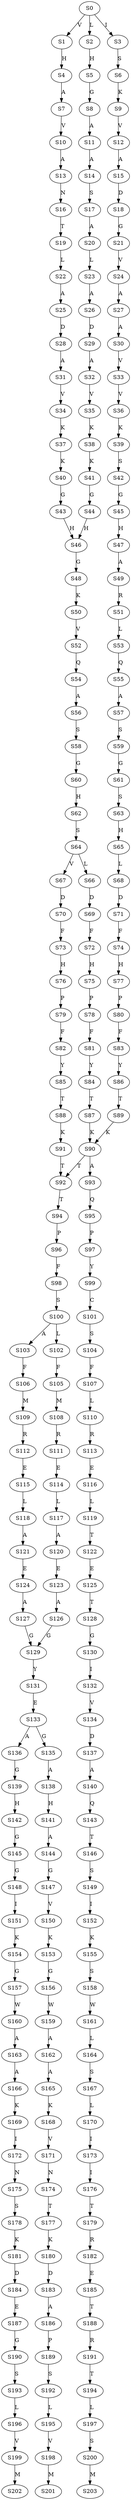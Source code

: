 strict digraph  {
	S0 -> S1 [ label = V ];
	S0 -> S2 [ label = L ];
	S0 -> S3 [ label = I ];
	S1 -> S4 [ label = H ];
	S2 -> S5 [ label = H ];
	S3 -> S6 [ label = S ];
	S4 -> S7 [ label = A ];
	S5 -> S8 [ label = G ];
	S6 -> S9 [ label = K ];
	S7 -> S10 [ label = V ];
	S8 -> S11 [ label = A ];
	S9 -> S12 [ label = V ];
	S10 -> S13 [ label = A ];
	S11 -> S14 [ label = A ];
	S12 -> S15 [ label = A ];
	S13 -> S16 [ label = N ];
	S14 -> S17 [ label = S ];
	S15 -> S18 [ label = D ];
	S16 -> S19 [ label = T ];
	S17 -> S20 [ label = A ];
	S18 -> S21 [ label = G ];
	S19 -> S22 [ label = L ];
	S20 -> S23 [ label = L ];
	S21 -> S24 [ label = V ];
	S22 -> S25 [ label = A ];
	S23 -> S26 [ label = A ];
	S24 -> S27 [ label = A ];
	S25 -> S28 [ label = D ];
	S26 -> S29 [ label = D ];
	S27 -> S30 [ label = A ];
	S28 -> S31 [ label = A ];
	S29 -> S32 [ label = A ];
	S30 -> S33 [ label = V ];
	S31 -> S34 [ label = V ];
	S32 -> S35 [ label = V ];
	S33 -> S36 [ label = V ];
	S34 -> S37 [ label = K ];
	S35 -> S38 [ label = K ];
	S36 -> S39 [ label = K ];
	S37 -> S40 [ label = K ];
	S38 -> S41 [ label = K ];
	S39 -> S42 [ label = S ];
	S40 -> S43 [ label = G ];
	S41 -> S44 [ label = G ];
	S42 -> S45 [ label = G ];
	S43 -> S46 [ label = H ];
	S44 -> S46 [ label = H ];
	S45 -> S47 [ label = H ];
	S46 -> S48 [ label = G ];
	S47 -> S49 [ label = A ];
	S48 -> S50 [ label = K ];
	S49 -> S51 [ label = R ];
	S50 -> S52 [ label = V ];
	S51 -> S53 [ label = L ];
	S52 -> S54 [ label = Q ];
	S53 -> S55 [ label = Q ];
	S54 -> S56 [ label = A ];
	S55 -> S57 [ label = A ];
	S56 -> S58 [ label = S ];
	S57 -> S59 [ label = S ];
	S58 -> S60 [ label = G ];
	S59 -> S61 [ label = G ];
	S60 -> S62 [ label = H ];
	S61 -> S63 [ label = S ];
	S62 -> S64 [ label = S ];
	S63 -> S65 [ label = H ];
	S64 -> S66 [ label = L ];
	S64 -> S67 [ label = V ];
	S65 -> S68 [ label = L ];
	S66 -> S69 [ label = D ];
	S67 -> S70 [ label = D ];
	S68 -> S71 [ label = D ];
	S69 -> S72 [ label = F ];
	S70 -> S73 [ label = F ];
	S71 -> S74 [ label = F ];
	S72 -> S75 [ label = H ];
	S73 -> S76 [ label = H ];
	S74 -> S77 [ label = H ];
	S75 -> S78 [ label = P ];
	S76 -> S79 [ label = P ];
	S77 -> S80 [ label = P ];
	S78 -> S81 [ label = F ];
	S79 -> S82 [ label = F ];
	S80 -> S83 [ label = F ];
	S81 -> S84 [ label = Y ];
	S82 -> S85 [ label = Y ];
	S83 -> S86 [ label = Y ];
	S84 -> S87 [ label = T ];
	S85 -> S88 [ label = T ];
	S86 -> S89 [ label = T ];
	S87 -> S90 [ label = K ];
	S88 -> S91 [ label = K ];
	S89 -> S90 [ label = K ];
	S90 -> S92 [ label = T ];
	S90 -> S93 [ label = A ];
	S91 -> S92 [ label = T ];
	S92 -> S94 [ label = T ];
	S93 -> S95 [ label = Q ];
	S94 -> S96 [ label = P ];
	S95 -> S97 [ label = P ];
	S96 -> S98 [ label = F ];
	S97 -> S99 [ label = Y ];
	S98 -> S100 [ label = S ];
	S99 -> S101 [ label = C ];
	S100 -> S102 [ label = L ];
	S100 -> S103 [ label = A ];
	S101 -> S104 [ label = S ];
	S102 -> S105 [ label = F ];
	S103 -> S106 [ label = F ];
	S104 -> S107 [ label = F ];
	S105 -> S108 [ label = M ];
	S106 -> S109 [ label = M ];
	S107 -> S110 [ label = L ];
	S108 -> S111 [ label = R ];
	S109 -> S112 [ label = R ];
	S110 -> S113 [ label = R ];
	S111 -> S114 [ label = E ];
	S112 -> S115 [ label = E ];
	S113 -> S116 [ label = E ];
	S114 -> S117 [ label = L ];
	S115 -> S118 [ label = L ];
	S116 -> S119 [ label = L ];
	S117 -> S120 [ label = A ];
	S118 -> S121 [ label = A ];
	S119 -> S122 [ label = T ];
	S120 -> S123 [ label = E ];
	S121 -> S124 [ label = E ];
	S122 -> S125 [ label = E ];
	S123 -> S126 [ label = A ];
	S124 -> S127 [ label = A ];
	S125 -> S128 [ label = T ];
	S126 -> S129 [ label = G ];
	S127 -> S129 [ label = G ];
	S128 -> S130 [ label = G ];
	S129 -> S131 [ label = Y ];
	S130 -> S132 [ label = I ];
	S131 -> S133 [ label = E ];
	S132 -> S134 [ label = V ];
	S133 -> S135 [ label = G ];
	S133 -> S136 [ label = A ];
	S134 -> S137 [ label = D ];
	S135 -> S138 [ label = A ];
	S136 -> S139 [ label = G ];
	S137 -> S140 [ label = A ];
	S138 -> S141 [ label = H ];
	S139 -> S142 [ label = H ];
	S140 -> S143 [ label = Q ];
	S141 -> S144 [ label = A ];
	S142 -> S145 [ label = G ];
	S143 -> S146 [ label = T ];
	S144 -> S147 [ label = G ];
	S145 -> S148 [ label = G ];
	S146 -> S149 [ label = S ];
	S147 -> S150 [ label = V ];
	S148 -> S151 [ label = I ];
	S149 -> S152 [ label = I ];
	S150 -> S153 [ label = K ];
	S151 -> S154 [ label = K ];
	S152 -> S155 [ label = K ];
	S153 -> S156 [ label = G ];
	S154 -> S157 [ label = G ];
	S155 -> S158 [ label = S ];
	S156 -> S159 [ label = W ];
	S157 -> S160 [ label = W ];
	S158 -> S161 [ label = W ];
	S159 -> S162 [ label = A ];
	S160 -> S163 [ label = A ];
	S161 -> S164 [ label = L ];
	S162 -> S165 [ label = A ];
	S163 -> S166 [ label = A ];
	S164 -> S167 [ label = S ];
	S165 -> S168 [ label = K ];
	S166 -> S169 [ label = K ];
	S167 -> S170 [ label = L ];
	S168 -> S171 [ label = V ];
	S169 -> S172 [ label = I ];
	S170 -> S173 [ label = I ];
	S171 -> S174 [ label = N ];
	S172 -> S175 [ label = N ];
	S173 -> S176 [ label = I ];
	S174 -> S177 [ label = T ];
	S175 -> S178 [ label = S ];
	S176 -> S179 [ label = T ];
	S177 -> S180 [ label = K ];
	S178 -> S181 [ label = K ];
	S179 -> S182 [ label = R ];
	S180 -> S183 [ label = D ];
	S181 -> S184 [ label = D ];
	S182 -> S185 [ label = E ];
	S183 -> S186 [ label = A ];
	S184 -> S187 [ label = E ];
	S185 -> S188 [ label = T ];
	S186 -> S189 [ label = P ];
	S187 -> S190 [ label = G ];
	S188 -> S191 [ label = R ];
	S189 -> S192 [ label = S ];
	S190 -> S193 [ label = S ];
	S191 -> S194 [ label = T ];
	S192 -> S195 [ label = L ];
	S193 -> S196 [ label = L ];
	S194 -> S197 [ label = L ];
	S195 -> S198 [ label = V ];
	S196 -> S199 [ label = V ];
	S197 -> S200 [ label = S ];
	S198 -> S201 [ label = M ];
	S199 -> S202 [ label = M ];
	S200 -> S203 [ label = M ];
}
